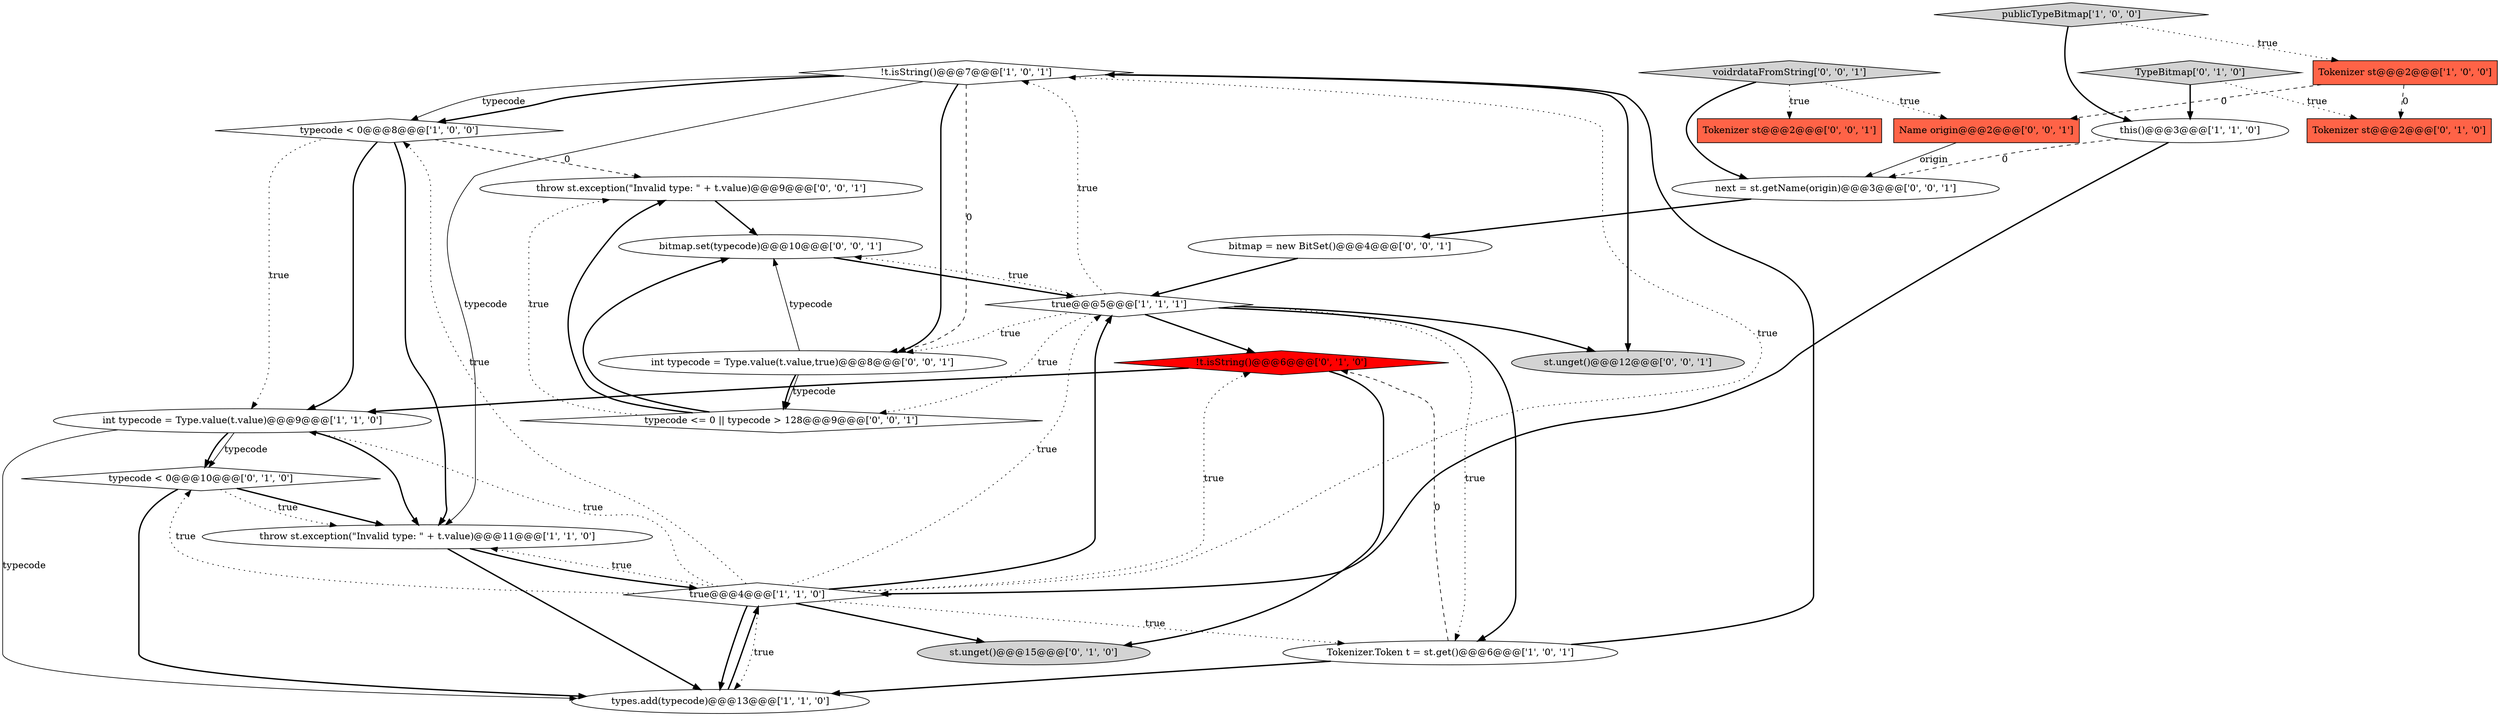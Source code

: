 digraph {
0 [style = filled, label = "!t.isString()@@@7@@@['1', '0', '1']", fillcolor = white, shape = diamond image = "AAA0AAABBB1BBB"];
10 [style = filled, label = "typecode < 0@@@8@@@['1', '0', '0']", fillcolor = white, shape = diamond image = "AAA0AAABBB1BBB"];
8 [style = filled, label = "this()@@@3@@@['1', '1', '0']", fillcolor = white, shape = ellipse image = "AAA0AAABBB1BBB"];
22 [style = filled, label = "voidrdataFromString['0', '0', '1']", fillcolor = lightgray, shape = diamond image = "AAA0AAABBB3BBB"];
13 [style = filled, label = "typecode < 0@@@10@@@['0', '1', '0']", fillcolor = white, shape = diamond image = "AAA0AAABBB2BBB"];
21 [style = filled, label = "throw st.exception(\"Invalid type: \" + t.value)@@@9@@@['0', '0', '1']", fillcolor = white, shape = ellipse image = "AAA0AAABBB3BBB"];
7 [style = filled, label = "true@@@4@@@['1', '1', '0']", fillcolor = white, shape = diamond image = "AAA0AAABBB1BBB"];
6 [style = filled, label = "int typecode = Type.value(t.value)@@@9@@@['1', '1', '0']", fillcolor = white, shape = ellipse image = "AAA0AAABBB1BBB"];
18 [style = filled, label = "typecode <= 0 || typecode > 128@@@9@@@['0', '0', '1']", fillcolor = white, shape = diamond image = "AAA0AAABBB3BBB"];
23 [style = filled, label = "Name origin@@@2@@@['0', '0', '1']", fillcolor = tomato, shape = box image = "AAA0AAABBB3BBB"];
14 [style = filled, label = "Tokenizer st@@@2@@@['0', '1', '0']", fillcolor = tomato, shape = box image = "AAA1AAABBB2BBB"];
2 [style = filled, label = "true@@@5@@@['1', '1', '1']", fillcolor = white, shape = diamond image = "AAA0AAABBB1BBB"];
19 [style = filled, label = "Tokenizer st@@@2@@@['0', '0', '1']", fillcolor = tomato, shape = box image = "AAA0AAABBB3BBB"];
16 [style = filled, label = "bitmap = new BitSet()@@@4@@@['0', '0', '1']", fillcolor = white, shape = ellipse image = "AAA0AAABBB3BBB"];
17 [style = filled, label = "int typecode = Type.value(t.value,true)@@@8@@@['0', '0', '1']", fillcolor = white, shape = ellipse image = "AAA0AAABBB3BBB"];
9 [style = filled, label = "throw st.exception(\"Invalid type: \" + t.value)@@@11@@@['1', '1', '0']", fillcolor = white, shape = ellipse image = "AAA0AAABBB1BBB"];
24 [style = filled, label = "bitmap.set(typecode)@@@10@@@['0', '0', '1']", fillcolor = white, shape = ellipse image = "AAA0AAABBB3BBB"];
4 [style = filled, label = "types.add(typecode)@@@13@@@['1', '1', '0']", fillcolor = white, shape = ellipse image = "AAA0AAABBB1BBB"];
5 [style = filled, label = "publicTypeBitmap['1', '0', '0']", fillcolor = lightgray, shape = diamond image = "AAA0AAABBB1BBB"];
11 [style = filled, label = "TypeBitmap['0', '1', '0']", fillcolor = lightgray, shape = diamond image = "AAA0AAABBB2BBB"];
20 [style = filled, label = "next = st.getName(origin)@@@3@@@['0', '0', '1']", fillcolor = white, shape = ellipse image = "AAA0AAABBB3BBB"];
3 [style = filled, label = "Tokenizer.Token t = st.get()@@@6@@@['1', '0', '1']", fillcolor = white, shape = ellipse image = "AAA0AAABBB1BBB"];
15 [style = filled, label = "!t.isString()@@@6@@@['0', '1', '0']", fillcolor = red, shape = diamond image = "AAA1AAABBB2BBB"];
12 [style = filled, label = "st.unget()@@@15@@@['0', '1', '0']", fillcolor = lightgray, shape = ellipse image = "AAA0AAABBB2BBB"];
25 [style = filled, label = "st.unget()@@@12@@@['0', '0', '1']", fillcolor = lightgray, shape = ellipse image = "AAA0AAABBB3BBB"];
1 [style = filled, label = "Tokenizer st@@@2@@@['1', '0', '0']", fillcolor = tomato, shape = box image = "AAA1AAABBB1BBB"];
2->3 [style = dotted, label="true"];
17->24 [style = solid, label="typecode"];
7->2 [style = dotted, label="true"];
5->8 [style = bold, label=""];
7->6 [style = dotted, label="true"];
23->20 [style = solid, label="origin"];
10->6 [style = dotted, label="true"];
18->24 [style = bold, label=""];
2->0 [style = dotted, label="true"];
7->10 [style = dotted, label="true"];
22->19 [style = dotted, label="true"];
10->21 [style = dashed, label="0"];
22->23 [style = dotted, label="true"];
24->2 [style = bold, label=""];
0->10 [style = solid, label="typecode"];
6->13 [style = solid, label="typecode"];
1->14 [style = dashed, label="0"];
7->12 [style = bold, label=""];
0->17 [style = bold, label=""];
2->24 [style = dotted, label="true"];
7->13 [style = dotted, label="true"];
9->4 [style = bold, label=""];
2->3 [style = bold, label=""];
5->1 [style = dotted, label="true"];
2->17 [style = dotted, label="true"];
0->9 [style = solid, label="typecode"];
11->14 [style = dotted, label="true"];
18->21 [style = dotted, label="true"];
8->20 [style = dashed, label="0"];
15->6 [style = bold, label=""];
21->24 [style = bold, label=""];
7->4 [style = bold, label=""];
7->9 [style = dotted, label="true"];
16->2 [style = bold, label=""];
9->7 [style = bold, label=""];
7->0 [style = dotted, label="true"];
2->18 [style = dotted, label="true"];
0->17 [style = dashed, label="0"];
3->4 [style = bold, label=""];
10->6 [style = bold, label=""];
7->15 [style = dotted, label="true"];
4->7 [style = bold, label=""];
3->0 [style = bold, label=""];
8->7 [style = bold, label=""];
0->10 [style = bold, label=""];
20->16 [style = bold, label=""];
22->20 [style = bold, label=""];
0->25 [style = bold, label=""];
7->3 [style = dotted, label="true"];
7->2 [style = bold, label=""];
6->13 [style = bold, label=""];
2->15 [style = bold, label=""];
7->4 [style = dotted, label="true"];
17->18 [style = solid, label="typecode"];
3->15 [style = dashed, label="0"];
6->4 [style = solid, label="typecode"];
11->8 [style = bold, label=""];
10->9 [style = bold, label=""];
15->12 [style = bold, label=""];
13->9 [style = bold, label=""];
18->21 [style = bold, label=""];
6->9 [style = bold, label=""];
2->25 [style = bold, label=""];
1->23 [style = dashed, label="0"];
17->18 [style = bold, label=""];
13->4 [style = bold, label=""];
13->9 [style = dotted, label="true"];
}
